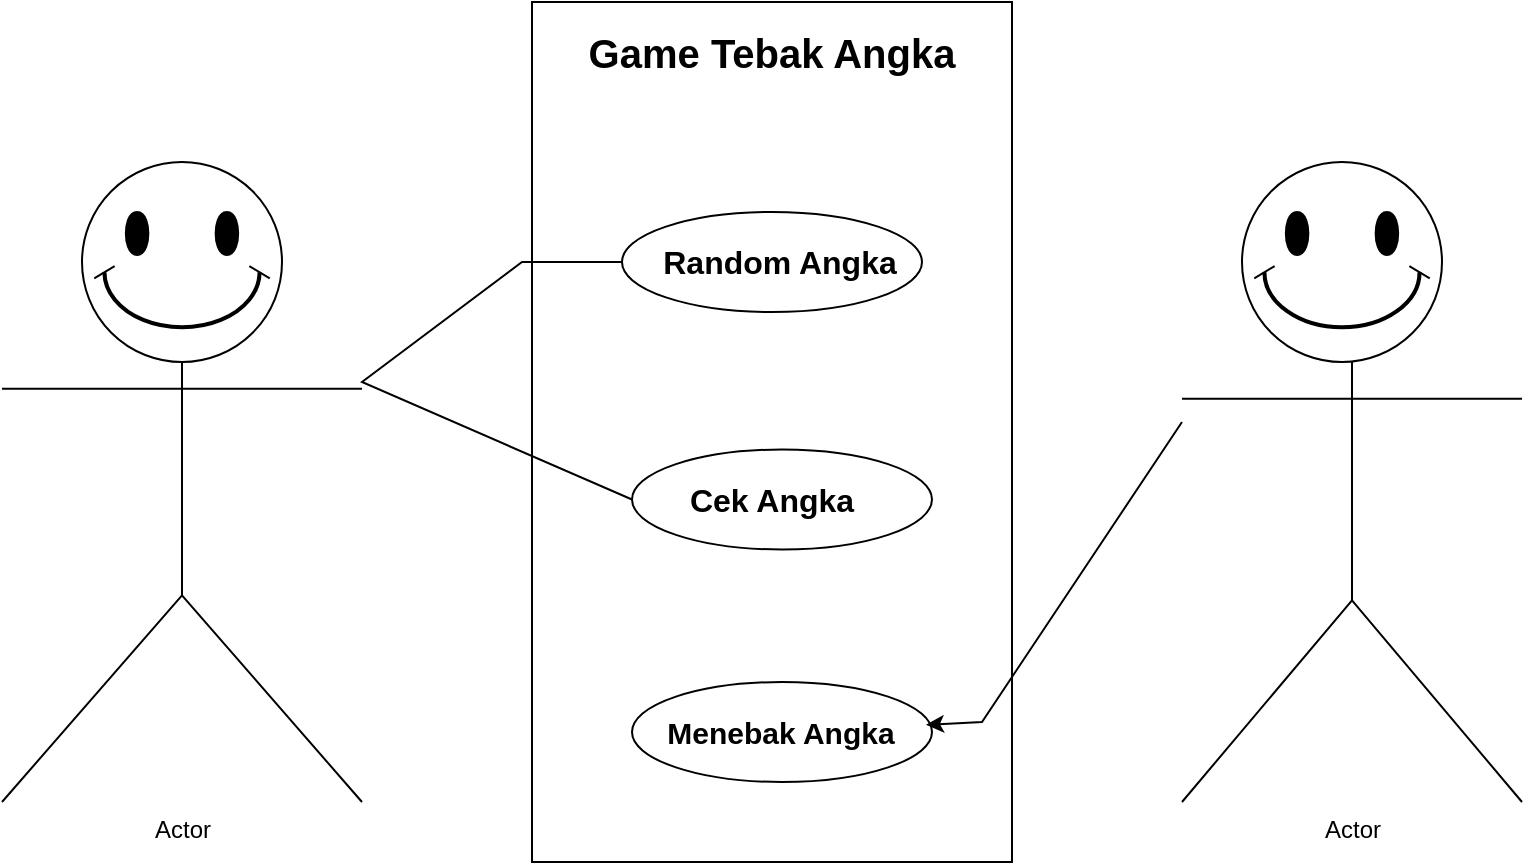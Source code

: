 <mxfile version="21.6.9" type="github">
  <diagram name="Page-1" id="MeON-9xMfLcsJ63i1dtl">
    <mxGraphModel dx="954" dy="610" grid="1" gridSize="10" guides="1" tooltips="1" connect="1" arrows="1" fold="1" page="1" pageScale="1" pageWidth="850" pageHeight="1100" math="0" shadow="0">
      <root>
        <mxCell id="0" />
        <mxCell id="1" parent="0" />
        <mxCell id="pbzRhgixqX9KzVwSsfNs-3" value="" style="rounded=0;whiteSpace=wrap;html=1;" vertex="1" parent="1">
          <mxGeometry x="305" y="130" width="240" height="430" as="geometry" />
        </mxCell>
        <mxCell id="pbzRhgixqX9KzVwSsfNs-7" value="Actor" style="shape=umlActor;verticalLabelPosition=bottom;verticalAlign=top;html=1;outlineConnect=0;" vertex="1" parent="1">
          <mxGeometry x="40" y="220" width="180" height="310" as="geometry" />
        </mxCell>
        <mxCell id="pbzRhgixqX9KzVwSsfNs-8" value="Actor" style="shape=umlActor;verticalLabelPosition=bottom;verticalAlign=top;html=1;outlineConnect=0;" vertex="1" parent="1">
          <mxGeometry x="630" y="227.5" width="170" height="302.5" as="geometry" />
        </mxCell>
        <mxCell id="pbzRhgixqX9KzVwSsfNs-9" value="" style="verticalLabelPosition=bottom;verticalAlign=top;html=1;shape=mxgraph.basic.smiley" vertex="1" parent="1">
          <mxGeometry x="80" y="210" width="100" height="100" as="geometry" />
        </mxCell>
        <mxCell id="pbzRhgixqX9KzVwSsfNs-10" value="" style="verticalLabelPosition=bottom;verticalAlign=top;html=1;shape=mxgraph.basic.smiley" vertex="1" parent="1">
          <mxGeometry x="660" y="210" width="100" height="100" as="geometry" />
        </mxCell>
        <mxCell id="pbzRhgixqX9KzVwSsfNs-13" value="" style="ellipse;whiteSpace=wrap;html=1;" vertex="1" parent="1">
          <mxGeometry x="355" y="470" width="150" height="50" as="geometry" />
        </mxCell>
        <mxCell id="pbzRhgixqX9KzVwSsfNs-15" value="" style="ellipse;whiteSpace=wrap;html=1;" vertex="1" parent="1">
          <mxGeometry x="355" y="353.75" width="150" height="50" as="geometry" />
        </mxCell>
        <mxCell id="pbzRhgixqX9KzVwSsfNs-16" value="" style="ellipse;whiteSpace=wrap;html=1;" vertex="1" parent="1">
          <mxGeometry x="350" y="235" width="150" height="50" as="geometry" />
        </mxCell>
        <mxCell id="pbzRhgixqX9KzVwSsfNs-17" value="Game Tebak Angka" style="text;html=1;strokeColor=none;fillColor=none;align=center;verticalAlign=middle;whiteSpace=wrap;rounded=0;fontStyle=1;fontSize=20;" vertex="1" parent="1">
          <mxGeometry x="310" y="140" width="230" height="30" as="geometry" />
        </mxCell>
        <mxCell id="pbzRhgixqX9KzVwSsfNs-22" value="Random Angka" style="text;html=1;strokeColor=none;fillColor=none;align=center;verticalAlign=middle;whiteSpace=wrap;rounded=0;fontStyle=1;fontSize=16;" vertex="1" parent="1">
          <mxGeometry x="369" y="245" width="120" height="30" as="geometry" />
        </mxCell>
        <mxCell id="pbzRhgixqX9KzVwSsfNs-23" value="Menebak Angka" style="text;html=1;strokeColor=none;fillColor=none;align=center;verticalAlign=middle;whiteSpace=wrap;rounded=0;fontStyle=1;fontSize=15;" vertex="1" parent="1">
          <mxGeometry x="357" y="480" width="145" height="30" as="geometry" />
        </mxCell>
        <mxCell id="pbzRhgixqX9KzVwSsfNs-24" value="Cek Angka" style="text;html=1;strokeColor=none;fillColor=none;align=center;verticalAlign=middle;whiteSpace=wrap;rounded=0;fontStyle=1;fontSize=16;" vertex="1" parent="1">
          <mxGeometry x="380" y="371.25" width="90" height="15" as="geometry" />
        </mxCell>
        <mxCell id="pbzRhgixqX9KzVwSsfNs-26" value="" style="endArrow=none;html=1;rounded=0;exitX=0;exitY=0.5;exitDx=0;exitDy=0;" edge="1" parent="1" source="pbzRhgixqX9KzVwSsfNs-15" target="pbzRhgixqX9KzVwSsfNs-16">
          <mxGeometry width="50" height="50" relative="1" as="geometry">
            <mxPoint x="400" y="340" as="sourcePoint" />
            <mxPoint x="450" y="290" as="targetPoint" />
            <Array as="points">
              <mxPoint x="220" y="320" />
              <mxPoint x="300" y="260" />
            </Array>
          </mxGeometry>
        </mxCell>
        <mxCell id="pbzRhgixqX9KzVwSsfNs-27" value="" style="endArrow=classic;html=1;rounded=0;" edge="1" parent="1" target="pbzRhgixqX9KzVwSsfNs-23">
          <mxGeometry width="50" height="50" relative="1" as="geometry">
            <mxPoint x="630" y="340" as="sourcePoint" />
            <mxPoint x="450" y="290" as="targetPoint" />
            <Array as="points">
              <mxPoint x="630" y="340" />
              <mxPoint x="530" y="490" />
            </Array>
          </mxGeometry>
        </mxCell>
      </root>
    </mxGraphModel>
  </diagram>
</mxfile>
